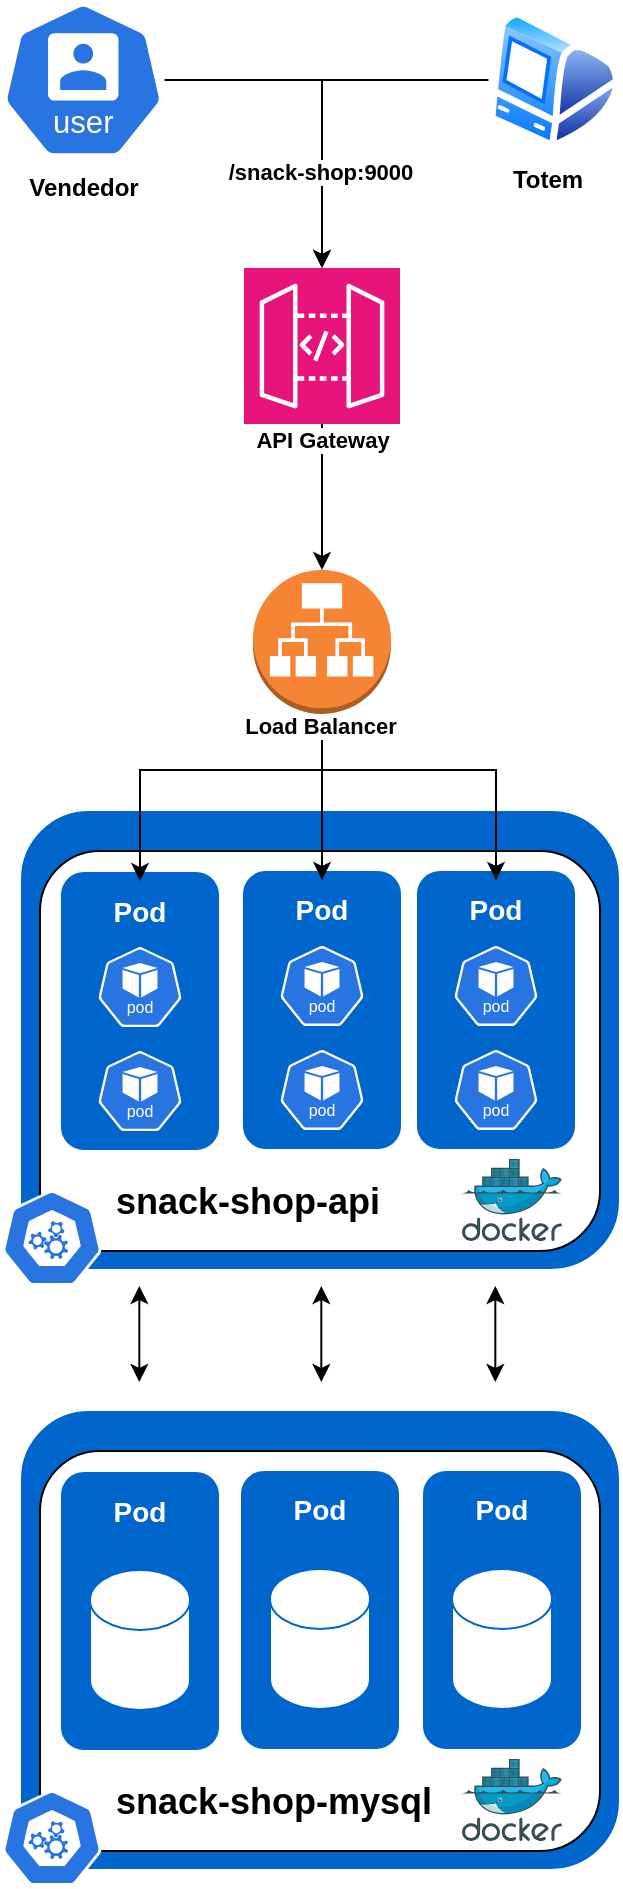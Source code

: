 <mxfile version="23.1.5" type="device">
  <diagram name="Página-1" id="Cq0yBIc0B5gl0TRwu44t">
    <mxGraphModel dx="600" dy="355" grid="1" gridSize="10" guides="1" tooltips="1" connect="1" arrows="1" fold="1" page="1" pageScale="1" pageWidth="827" pageHeight="1169" math="0" shadow="0">
      <root>
        <mxCell id="0" />
        <mxCell id="1" parent="0" />
        <mxCell id="K7nA-StYiK4t1AnsYZ6G-1" value="" style="rounded=1;whiteSpace=wrap;html=1;fillColor=#0066CC;strokeColor=#FFFFFF;container=0;movable=1;resizable=1;rotatable=1;deletable=1;editable=1;locked=0;connectable=1;" parent="1" vertex="1">
          <mxGeometry x="179" y="420" width="300" height="230" as="geometry" />
        </mxCell>
        <mxCell id="K7nA-StYiK4t1AnsYZ6G-2" value="&lt;font color=&quot;#0066cc&quot;&gt;&lt;b&gt;&lt;br&gt;&lt;/b&gt;&lt;/font&gt;" style="rounded=1;whiteSpace=wrap;html=1;container=0;movable=1;resizable=1;rotatable=1;deletable=1;editable=1;locked=0;connectable=1;" parent="1" vertex="1">
          <mxGeometry x="189" y="440.52" width="280" height="200" as="geometry" />
        </mxCell>
        <mxCell id="K7nA-StYiK4t1AnsYZ6G-3" value="" style="group" parent="1" vertex="1" connectable="0">
          <mxGeometry x="199" y="450.52" width="80" height="140" as="geometry" />
        </mxCell>
        <mxCell id="K7nA-StYiK4t1AnsYZ6G-4" value="&lt;font color=&quot;#0066cc&quot;&gt;&lt;b&gt;&lt;br&gt;&lt;/b&gt;&lt;/font&gt;" style="rounded=1;whiteSpace=wrap;html=1;strokeColor=#FFFFFF;fillColor=#0066CC;container=0;movable=1;resizable=1;rotatable=1;deletable=1;editable=1;locked=0;connectable=1;" parent="K7nA-StYiK4t1AnsYZ6G-3" vertex="1">
          <mxGeometry width="80" height="140" as="geometry" />
        </mxCell>
        <mxCell id="K7nA-StYiK4t1AnsYZ6G-5" value="&lt;font style=&quot;font-size: 14px;&quot;&gt;Pod&lt;/font&gt;" style="text;html=1;align=center;verticalAlign=middle;whiteSpace=wrap;rounded=0;fontStyle=1;fontColor=#FFFFFF;container=0;movable=1;resizable=1;rotatable=1;deletable=1;editable=1;locked=0;connectable=1;" parent="K7nA-StYiK4t1AnsYZ6G-3" vertex="1">
          <mxGeometry x="10" y="5" width="60" height="30" as="geometry" />
        </mxCell>
        <mxCell id="K7nA-StYiK4t1AnsYZ6G-6" value="" style="aspect=fixed;sketch=0;html=1;dashed=0;whitespace=wrap;fillColor=#2875E2;strokeColor=#ffffff;points=[[0.005,0.63,0],[0.1,0.2,0],[0.9,0.2,0],[0.5,0,0],[0.995,0.63,0],[0.72,0.99,0],[0.5,1,0],[0.28,0.99,0]];shape=mxgraph.kubernetes.icon2;kubernetesLabel=1;prIcon=pod;container=0;movable=1;resizable=1;rotatable=1;deletable=1;editable=1;locked=0;connectable=1;" parent="K7nA-StYiK4t1AnsYZ6G-3" vertex="1">
          <mxGeometry x="19.17" y="38" width="41.67" height="40" as="geometry" />
        </mxCell>
        <mxCell id="K7nA-StYiK4t1AnsYZ6G-7" value="" style="aspect=fixed;sketch=0;html=1;dashed=0;whitespace=wrap;fillColor=#2875E2;strokeColor=#ffffff;points=[[0.005,0.63,0],[0.1,0.2,0],[0.9,0.2,0],[0.5,0,0],[0.995,0.63,0],[0.72,0.99,0],[0.5,1,0],[0.28,0.99,0]];shape=mxgraph.kubernetes.icon2;kubernetesLabel=1;prIcon=pod;container=0;movable=1;resizable=1;rotatable=1;deletable=1;editable=1;locked=0;connectable=1;" parent="K7nA-StYiK4t1AnsYZ6G-3" vertex="1">
          <mxGeometry x="19.17" y="90" width="41.67" height="40" as="geometry" />
        </mxCell>
        <mxCell id="K7nA-StYiK4t1AnsYZ6G-8" style="edgeStyle=orthogonalEdgeStyle;rounded=0;orthogonalLoop=1;jettySize=auto;html=1;" parent="1" source="K7nA-StYiK4t1AnsYZ6G-10" target="K7nA-StYiK4t1AnsYZ6G-18" edge="1">
          <mxGeometry relative="1" as="geometry" />
        </mxCell>
        <mxCell id="K7nA-StYiK4t1AnsYZ6G-9" value="&lt;b&gt;API Gateway&lt;/b&gt;" style="edgeLabel;html=1;align=center;verticalAlign=middle;resizable=0;points=[];" parent="K7nA-StYiK4t1AnsYZ6G-8" vertex="1" connectable="0">
          <mxGeometry x="-0.573" y="2" relative="1" as="geometry">
            <mxPoint x="-2" y="-8" as="offset" />
          </mxGeometry>
        </mxCell>
        <mxCell id="K7nA-StYiK4t1AnsYZ6G-10" value="" style="sketch=0;points=[[0,0,0],[0.25,0,0],[0.5,0,0],[0.75,0,0],[1,0,0],[0,1,0],[0.25,1,0],[0.5,1,0],[0.75,1,0],[1,1,0],[0,0.25,0],[0,0.5,0],[0,0.75,0],[1,0.25,0],[1,0.5,0],[1,0.75,0]];outlineConnect=0;fontColor=#232F3E;fillColor=#E7157B;strokeColor=#ffffff;dashed=0;verticalLabelPosition=bottom;verticalAlign=top;align=center;html=1;fontSize=12;fontStyle=0;aspect=fixed;shape=mxgraph.aws4.resourceIcon;resIcon=mxgraph.aws4.api_gateway;" parent="1" vertex="1">
          <mxGeometry x="291" y="149" width="78" height="78" as="geometry" />
        </mxCell>
        <mxCell id="K7nA-StYiK4t1AnsYZ6G-11" value="" style="group" parent="1" vertex="1" connectable="0">
          <mxGeometry x="290" y="450" width="80" height="140" as="geometry" />
        </mxCell>
        <mxCell id="K7nA-StYiK4t1AnsYZ6G-12" value="&lt;font color=&quot;#0066cc&quot;&gt;&lt;b&gt;&lt;br&gt;&lt;/b&gt;&lt;/font&gt;" style="rounded=1;whiteSpace=wrap;html=1;strokeColor=#FFFFFF;fillColor=#0066CC;container=0;movable=1;resizable=1;rotatable=1;deletable=1;editable=1;locked=0;connectable=1;" parent="K7nA-StYiK4t1AnsYZ6G-11" vertex="1">
          <mxGeometry width="80" height="140" as="geometry" />
        </mxCell>
        <mxCell id="K7nA-StYiK4t1AnsYZ6G-13" value="&lt;font style=&quot;font-size: 14px;&quot;&gt;Pod&lt;/font&gt;" style="text;html=1;align=center;verticalAlign=middle;whiteSpace=wrap;rounded=0;fontStyle=1;fontColor=#FFFFFF;container=0;movable=1;resizable=1;rotatable=1;deletable=1;editable=1;locked=0;connectable=1;" parent="K7nA-StYiK4t1AnsYZ6G-11" vertex="1">
          <mxGeometry x="10" y="5" width="60" height="30" as="geometry" />
        </mxCell>
        <mxCell id="K7nA-StYiK4t1AnsYZ6G-14" value="" style="aspect=fixed;sketch=0;html=1;dashed=0;whitespace=wrap;fillColor=#2875E2;strokeColor=#ffffff;points=[[0.005,0.63,0],[0.1,0.2,0],[0.9,0.2,0],[0.5,0,0],[0.995,0.63,0],[0.72,0.99,0],[0.5,1,0],[0.28,0.99,0]];shape=mxgraph.kubernetes.icon2;kubernetesLabel=1;prIcon=pod;container=0;movable=1;resizable=1;rotatable=1;deletable=1;editable=1;locked=0;connectable=1;" parent="K7nA-StYiK4t1AnsYZ6G-11" vertex="1">
          <mxGeometry x="19.17" y="38" width="41.67" height="40" as="geometry" />
        </mxCell>
        <mxCell id="K7nA-StYiK4t1AnsYZ6G-15" value="" style="aspect=fixed;sketch=0;html=1;dashed=0;whitespace=wrap;fillColor=#2875E2;strokeColor=#ffffff;points=[[0.005,0.63,0],[0.1,0.2,0],[0.9,0.2,0],[0.5,0,0],[0.995,0.63,0],[0.72,0.99,0],[0.5,1,0],[0.28,0.99,0]];shape=mxgraph.kubernetes.icon2;kubernetesLabel=1;prIcon=pod;container=0;movable=1;resizable=1;rotatable=1;deletable=1;editable=1;locked=0;connectable=1;" parent="K7nA-StYiK4t1AnsYZ6G-11" vertex="1">
          <mxGeometry x="19.17" y="90" width="41.67" height="40" as="geometry" />
        </mxCell>
        <mxCell id="K7nA-StYiK4t1AnsYZ6G-16" style="edgeStyle=orthogonalEdgeStyle;rounded=0;orthogonalLoop=1;jettySize=auto;html=1;entryX=0.5;entryY=0;entryDx=0;entryDy=0;" parent="1" source="K7nA-StYiK4t1AnsYZ6G-18" target="K7nA-StYiK4t1AnsYZ6G-13" edge="1">
          <mxGeometry relative="1" as="geometry" />
        </mxCell>
        <mxCell id="K7nA-StYiK4t1AnsYZ6G-17" style="edgeStyle=orthogonalEdgeStyle;rounded=0;orthogonalLoop=1;jettySize=auto;html=1;entryX=0.5;entryY=0;entryDx=0;entryDy=0;" parent="1" source="K7nA-StYiK4t1AnsYZ6G-18" target="K7nA-StYiK4t1AnsYZ6G-5" edge="1">
          <mxGeometry relative="1" as="geometry">
            <Array as="points">
              <mxPoint x="330" y="400" />
              <mxPoint x="239" y="400" />
            </Array>
          </mxGeometry>
        </mxCell>
        <mxCell id="K7nA-StYiK4t1AnsYZ6G-18" value="" style="outlineConnect=0;dashed=0;verticalLabelPosition=bottom;verticalAlign=top;align=center;html=1;shape=mxgraph.aws3.application_load_balancer;fillColor=#F58534;gradientColor=none;" parent="1" vertex="1">
          <mxGeometry x="295.5" y="300" width="69" height="72" as="geometry" />
        </mxCell>
        <mxCell id="K7nA-StYiK4t1AnsYZ6G-19" value="" style="image;sketch=0;aspect=fixed;html=1;points=[];align=center;fontSize=12;image=img/lib/mscae/Docker.svg;container=0;movable=1;resizable=1;rotatable=1;deletable=1;editable=1;locked=0;connectable=1;" parent="1" vertex="1">
          <mxGeometry x="400" y="594.52" width="50" height="41" as="geometry" />
        </mxCell>
        <mxCell id="K7nA-StYiK4t1AnsYZ6G-20" value="&lt;b style=&quot;border-color: var(--border-color); color: rgb(0, 0, 0); font-family: Helvetica; font-style: normal; font-variant-ligatures: normal; font-variant-caps: normal; letter-spacing: normal; orphans: 2; text-align: center; text-indent: 0px; text-transform: none; widows: 2; word-spacing: 0px; -webkit-text-stroke-width: 0px; text-decoration-thickness: initial; text-decoration-style: initial; text-decoration-color: initial;&quot;&gt;&lt;font style=&quot;border-color: var(--border-color); font-size: 18px;&quot;&gt;snack-shop-api&lt;/font&gt;&lt;/b&gt;" style="text;whiteSpace=wrap;html=1;movable=1;resizable=1;rotatable=1;deletable=1;editable=1;locked=0;connectable=1;" parent="1" vertex="1">
          <mxGeometry x="224.5" y="598.52" width="140" height="40" as="geometry" />
        </mxCell>
        <mxCell id="K7nA-StYiK4t1AnsYZ6G-21" value="" style="group" parent="1" vertex="1" connectable="0">
          <mxGeometry x="377" y="450" width="80" height="140" as="geometry" />
        </mxCell>
        <mxCell id="K7nA-StYiK4t1AnsYZ6G-22" value="&lt;font color=&quot;#0066cc&quot;&gt;&lt;b&gt;&lt;br&gt;&lt;/b&gt;&lt;/font&gt;" style="rounded=1;whiteSpace=wrap;html=1;strokeColor=#FFFFFF;fillColor=#0066CC;container=0;movable=1;resizable=1;rotatable=1;deletable=1;editable=1;locked=0;connectable=1;" parent="K7nA-StYiK4t1AnsYZ6G-21" vertex="1">
          <mxGeometry width="80" height="140" as="geometry" />
        </mxCell>
        <mxCell id="K7nA-StYiK4t1AnsYZ6G-23" value="&lt;font style=&quot;font-size: 14px;&quot;&gt;Pod&lt;/font&gt;" style="text;html=1;align=center;verticalAlign=middle;whiteSpace=wrap;rounded=0;fontStyle=1;fontColor=#FFFFFF;container=0;movable=1;resizable=1;rotatable=1;deletable=1;editable=1;locked=0;connectable=1;" parent="K7nA-StYiK4t1AnsYZ6G-21" vertex="1">
          <mxGeometry x="10" y="5" width="60" height="30" as="geometry" />
        </mxCell>
        <mxCell id="K7nA-StYiK4t1AnsYZ6G-24" value="" style="aspect=fixed;sketch=0;html=1;dashed=0;whitespace=wrap;fillColor=#2875E2;strokeColor=#ffffff;points=[[0.005,0.63,0],[0.1,0.2,0],[0.9,0.2,0],[0.5,0,0],[0.995,0.63,0],[0.72,0.99,0],[0.5,1,0],[0.28,0.99,0]];shape=mxgraph.kubernetes.icon2;kubernetesLabel=1;prIcon=pod;container=0;movable=1;resizable=1;rotatable=1;deletable=1;editable=1;locked=0;connectable=1;" parent="K7nA-StYiK4t1AnsYZ6G-21" vertex="1">
          <mxGeometry x="19.17" y="38" width="41.67" height="40" as="geometry" />
        </mxCell>
        <mxCell id="K7nA-StYiK4t1AnsYZ6G-25" value="" style="aspect=fixed;sketch=0;html=1;dashed=0;whitespace=wrap;fillColor=#2875E2;strokeColor=#ffffff;points=[[0.005,0.63,0],[0.1,0.2,0],[0.9,0.2,0],[0.5,0,0],[0.995,0.63,0],[0.72,0.99,0],[0.5,1,0],[0.28,0.99,0]];shape=mxgraph.kubernetes.icon2;kubernetesLabel=1;prIcon=pod;container=0;movable=1;resizable=1;rotatable=1;deletable=1;editable=1;locked=0;connectable=1;" parent="K7nA-StYiK4t1AnsYZ6G-21" vertex="1">
          <mxGeometry x="19.17" y="90" width="41.67" height="40" as="geometry" />
        </mxCell>
        <mxCell id="K7nA-StYiK4t1AnsYZ6G-26" value="" style="aspect=fixed;sketch=0;html=1;dashed=0;whitespace=wrap;fillColor=#2875E2;strokeColor=#ffffff;points=[[0.005,0.63,0],[0.1,0.2,0],[0.9,0.2,0],[0.5,0,0],[0.995,0.63,0],[0.72,0.99,0],[0.5,1,0],[0.28,0.99,0]];shape=mxgraph.kubernetes.icon2;prIcon=api" parent="1" vertex="1">
          <mxGeometry x="170" y="610" width="50" height="48" as="geometry" />
        </mxCell>
        <mxCell id="K7nA-StYiK4t1AnsYZ6G-27" style="edgeStyle=orthogonalEdgeStyle;rounded=0;orthogonalLoop=1;jettySize=auto;html=1;entryX=0.5;entryY=0;entryDx=0;entryDy=0;" parent="1" source="K7nA-StYiK4t1AnsYZ6G-18" target="K7nA-StYiK4t1AnsYZ6G-23" edge="1">
          <mxGeometry relative="1" as="geometry">
            <Array as="points">
              <mxPoint x="330" y="400" />
              <mxPoint x="417" y="400" />
            </Array>
          </mxGeometry>
        </mxCell>
        <mxCell id="K7nA-StYiK4t1AnsYZ6G-28" value="&lt;b&gt;Load Balancer&lt;/b&gt;" style="edgeLabel;html=1;align=center;verticalAlign=middle;resizable=0;points=[];" parent="K7nA-StYiK4t1AnsYZ6G-27" vertex="1" connectable="0">
          <mxGeometry x="-0.92" y="-2" relative="1" as="geometry">
            <mxPoint x="1" y="-1" as="offset" />
          </mxGeometry>
        </mxCell>
        <mxCell id="K7nA-StYiK4t1AnsYZ6G-29" style="edgeStyle=orthogonalEdgeStyle;rounded=0;orthogonalLoop=1;jettySize=auto;html=1;" parent="1" source="K7nA-StYiK4t1AnsYZ6G-30" target="K7nA-StYiK4t1AnsYZ6G-10" edge="1">
          <mxGeometry relative="1" as="geometry" />
        </mxCell>
        <mxCell id="K7nA-StYiK4t1AnsYZ6G-30" value="" style="image;aspect=fixed;perimeter=ellipsePerimeter;html=1;align=center;shadow=0;dashed=0;spacingTop=3;image=img/lib/active_directory/mac_client.svg;" parent="1" vertex="1">
          <mxGeometry x="413.2" y="20" width="65.8" height="70" as="geometry" />
        </mxCell>
        <mxCell id="K7nA-StYiK4t1AnsYZ6G-31" style="edgeStyle=orthogonalEdgeStyle;rounded=0;orthogonalLoop=1;jettySize=auto;html=1;" parent="1" source="K7nA-StYiK4t1AnsYZ6G-33" target="K7nA-StYiK4t1AnsYZ6G-10" edge="1">
          <mxGeometry relative="1" as="geometry" />
        </mxCell>
        <mxCell id="K7nA-StYiK4t1AnsYZ6G-32" value="&lt;b&gt;/snack-shop:9000&lt;/b&gt;" style="edgeLabel;html=1;align=center;verticalAlign=middle;resizable=0;points=[];" parent="K7nA-StYiK4t1AnsYZ6G-31" vertex="1" connectable="0">
          <mxGeometry x="0.467" y="2" relative="1" as="geometry">
            <mxPoint x="-3" y="-2" as="offset" />
          </mxGeometry>
        </mxCell>
        <mxCell id="K7nA-StYiK4t1AnsYZ6G-33" value="" style="aspect=fixed;sketch=0;html=1;dashed=0;whitespace=wrap;fillColor=#2875E2;strokeColor=#ffffff;points=[[0.005,0.63,0],[0.1,0.2,0],[0.9,0.2,0],[0.5,0,0],[0.995,0.63,0],[0.72,0.99,0],[0.5,1,0],[0.28,0.99,0]];shape=mxgraph.kubernetes.icon2;kubernetesLabel=1;prIcon=user" parent="1" vertex="1">
          <mxGeometry x="170" y="16" width="81.25" height="78" as="geometry" />
        </mxCell>
        <mxCell id="K7nA-StYiK4t1AnsYZ6G-34" value="&lt;b&gt;Vendedor&lt;/b&gt;" style="text;html=1;align=center;verticalAlign=middle;whiteSpace=wrap;rounded=0;" parent="1" vertex="1">
          <mxGeometry x="180.63" y="94" width="60" height="30" as="geometry" />
        </mxCell>
        <mxCell id="K7nA-StYiK4t1AnsYZ6G-35" value="&lt;b&gt;Totem&lt;/b&gt;" style="text;html=1;align=center;verticalAlign=middle;whiteSpace=wrap;rounded=0;" parent="1" vertex="1">
          <mxGeometry x="413.0" y="90" width="60" height="30" as="geometry" />
        </mxCell>
        <mxCell id="K7nA-StYiK4t1AnsYZ6G-36" value="" style="rounded=1;whiteSpace=wrap;html=1;fillColor=#0066CC;strokeColor=#FFFFFF;container=0;movable=1;resizable=1;rotatable=1;deletable=1;editable=1;locked=0;connectable=1;" parent="1" vertex="1">
          <mxGeometry x="179" y="720" width="300" height="230" as="geometry" />
        </mxCell>
        <mxCell id="K7nA-StYiK4t1AnsYZ6G-37" value="&lt;font color=&quot;#0066cc&quot;&gt;&lt;b&gt;&lt;br&gt;&lt;/b&gt;&lt;/font&gt;" style="rounded=1;whiteSpace=wrap;html=1;container=0;movable=1;resizable=1;rotatable=1;deletable=1;editable=1;locked=0;connectable=1;" parent="1" vertex="1">
          <mxGeometry x="189" y="740.52" width="280" height="200" as="geometry" />
        </mxCell>
        <mxCell id="K7nA-StYiK4t1AnsYZ6G-38" value="" style="image;sketch=0;aspect=fixed;html=1;points=[];align=center;fontSize=12;image=img/lib/mscae/Docker.svg;container=0;movable=1;resizable=1;rotatable=1;deletable=1;editable=1;locked=0;connectable=1;" parent="1" vertex="1">
          <mxGeometry x="400" y="894.52" width="50" height="41" as="geometry" />
        </mxCell>
        <mxCell id="K7nA-StYiK4t1AnsYZ6G-39" value="&lt;b style=&quot;border-color: var(--border-color); color: rgb(0, 0, 0); font-family: Helvetica; font-style: normal; font-variant-ligatures: normal; font-variant-caps: normal; letter-spacing: normal; orphans: 2; text-align: center; text-indent: 0px; text-transform: none; widows: 2; word-spacing: 0px; -webkit-text-stroke-width: 0px; text-decoration-thickness: initial; text-decoration-style: initial; text-decoration-color: initial;&quot;&gt;&lt;font style=&quot;border-color: var(--border-color); font-size: 18px;&quot;&gt;snack-shop-mysql&lt;/font&gt;&lt;/b&gt;" style="text;whiteSpace=wrap;html=1;movable=1;resizable=1;rotatable=1;deletable=1;editable=1;locked=0;connectable=1;" parent="1" vertex="1">
          <mxGeometry x="224.5" y="898.52" width="185.5" height="40" as="geometry" />
        </mxCell>
        <mxCell id="K7nA-StYiK4t1AnsYZ6G-40" value="" style="aspect=fixed;sketch=0;html=1;dashed=0;whitespace=wrap;fillColor=#2875E2;strokeColor=#ffffff;points=[[0.005,0.63,0],[0.1,0.2,0],[0.9,0.2,0],[0.5,0,0],[0.995,0.63,0],[0.72,0.99,0],[0.5,1,0],[0.28,0.99,0]];shape=mxgraph.kubernetes.icon2;prIcon=api" parent="1" vertex="1">
          <mxGeometry x="170" y="910" width="50" height="48" as="geometry" />
        </mxCell>
        <mxCell id="K7nA-StYiK4t1AnsYZ6G-41" value="&lt;font color=&quot;#0066cc&quot;&gt;&lt;b&gt;&lt;br&gt;&lt;/b&gt;&lt;/font&gt;" style="rounded=1;whiteSpace=wrap;html=1;strokeColor=#FFFFFF;fillColor=#0066CC;container=0;movable=1;resizable=1;rotatable=1;deletable=1;editable=1;locked=0;connectable=1;" parent="1" vertex="1">
          <mxGeometry x="199" y="750.52" width="80" height="140" as="geometry" />
        </mxCell>
        <mxCell id="K7nA-StYiK4t1AnsYZ6G-42" value="&lt;font style=&quot;font-size: 14px;&quot;&gt;Pod&lt;/font&gt;" style="text;html=1;align=center;verticalAlign=middle;whiteSpace=wrap;rounded=0;fontStyle=1;fontColor=#FFFFFF;container=0;movable=1;resizable=1;rotatable=1;deletable=1;editable=1;locked=0;connectable=1;" parent="1" vertex="1">
          <mxGeometry x="209" y="755.52" width="60" height="30" as="geometry" />
        </mxCell>
        <mxCell id="K7nA-StYiK4t1AnsYZ6G-43" value="" style="shape=cylinder3;whiteSpace=wrap;html=1;boundedLbl=1;backgroundOutline=1;size=15;strokeColor=#0066CC;" parent="1" vertex="1">
          <mxGeometry x="214" y="800" width="50" height="70" as="geometry" />
        </mxCell>
        <mxCell id="K7nA-StYiK4t1AnsYZ6G-44" value="&lt;font color=&quot;#0066cc&quot;&gt;&lt;b&gt;&lt;br&gt;&lt;/b&gt;&lt;/font&gt;" style="rounded=1;whiteSpace=wrap;html=1;strokeColor=#FFFFFF;fillColor=#0066CC;container=0;movable=1;resizable=1;rotatable=1;deletable=1;editable=1;locked=0;connectable=1;" parent="1" vertex="1">
          <mxGeometry x="289" y="750" width="80" height="140" as="geometry" />
        </mxCell>
        <mxCell id="K7nA-StYiK4t1AnsYZ6G-45" value="&lt;font style=&quot;font-size: 14px;&quot;&gt;Pod&lt;/font&gt;" style="text;html=1;align=center;verticalAlign=middle;whiteSpace=wrap;rounded=0;fontStyle=1;fontColor=#FFFFFF;container=0;movable=1;resizable=1;rotatable=1;deletable=1;editable=1;locked=0;connectable=1;" parent="1" vertex="1">
          <mxGeometry x="299" y="755" width="60" height="30" as="geometry" />
        </mxCell>
        <mxCell id="K7nA-StYiK4t1AnsYZ6G-46" value="" style="shape=cylinder3;whiteSpace=wrap;html=1;boundedLbl=1;backgroundOutline=1;size=15;strokeColor=#0066CC;" parent="1" vertex="1">
          <mxGeometry x="304" y="799.48" width="50" height="70" as="geometry" />
        </mxCell>
        <mxCell id="K7nA-StYiK4t1AnsYZ6G-47" value="&lt;font color=&quot;#0066cc&quot;&gt;&lt;b&gt;&lt;br&gt;&lt;/b&gt;&lt;/font&gt;" style="rounded=1;whiteSpace=wrap;html=1;strokeColor=#FFFFFF;fillColor=#0066CC;container=0;movable=1;resizable=1;rotatable=1;deletable=1;editable=1;locked=0;connectable=1;" parent="1" vertex="1">
          <mxGeometry x="380" y="750" width="80" height="140" as="geometry" />
        </mxCell>
        <mxCell id="K7nA-StYiK4t1AnsYZ6G-48" value="&lt;font style=&quot;font-size: 14px;&quot;&gt;Pod&lt;/font&gt;" style="text;html=1;align=center;verticalAlign=middle;whiteSpace=wrap;rounded=0;fontStyle=1;fontColor=#FFFFFF;container=0;movable=1;resizable=1;rotatable=1;deletable=1;editable=1;locked=0;connectable=1;" parent="1" vertex="1">
          <mxGeometry x="390" y="755" width="60" height="30" as="geometry" />
        </mxCell>
        <mxCell id="K7nA-StYiK4t1AnsYZ6G-49" value="" style="shape=cylinder3;whiteSpace=wrap;html=1;boundedLbl=1;backgroundOutline=1;size=15;strokeColor=#0066CC;" parent="1" vertex="1">
          <mxGeometry x="395" y="799.48" width="50" height="70" as="geometry" />
        </mxCell>
        <mxCell id="K7nA-StYiK4t1AnsYZ6G-50" value="" style="endArrow=classic;startArrow=classic;html=1;rounded=0;" parent="1" edge="1">
          <mxGeometry width="50" height="50" relative="1" as="geometry">
            <mxPoint x="238.66" y="706" as="sourcePoint" />
            <mxPoint x="238.66" y="658" as="targetPoint" />
          </mxGeometry>
        </mxCell>
        <mxCell id="K7nA-StYiK4t1AnsYZ6G-51" value="" style="endArrow=classic;startArrow=classic;html=1;rounded=0;" parent="1" edge="1">
          <mxGeometry width="50" height="50" relative="1" as="geometry">
            <mxPoint x="329.66" y="706" as="sourcePoint" />
            <mxPoint x="329.66" y="658" as="targetPoint" />
          </mxGeometry>
        </mxCell>
        <mxCell id="K7nA-StYiK4t1AnsYZ6G-52" value="" style="endArrow=classic;startArrow=classic;html=1;rounded=0;" parent="1" edge="1">
          <mxGeometry width="50" height="50" relative="1" as="geometry">
            <mxPoint x="416.66" y="706" as="sourcePoint" />
            <mxPoint x="416.66" y="658" as="targetPoint" />
          </mxGeometry>
        </mxCell>
      </root>
    </mxGraphModel>
  </diagram>
</mxfile>
